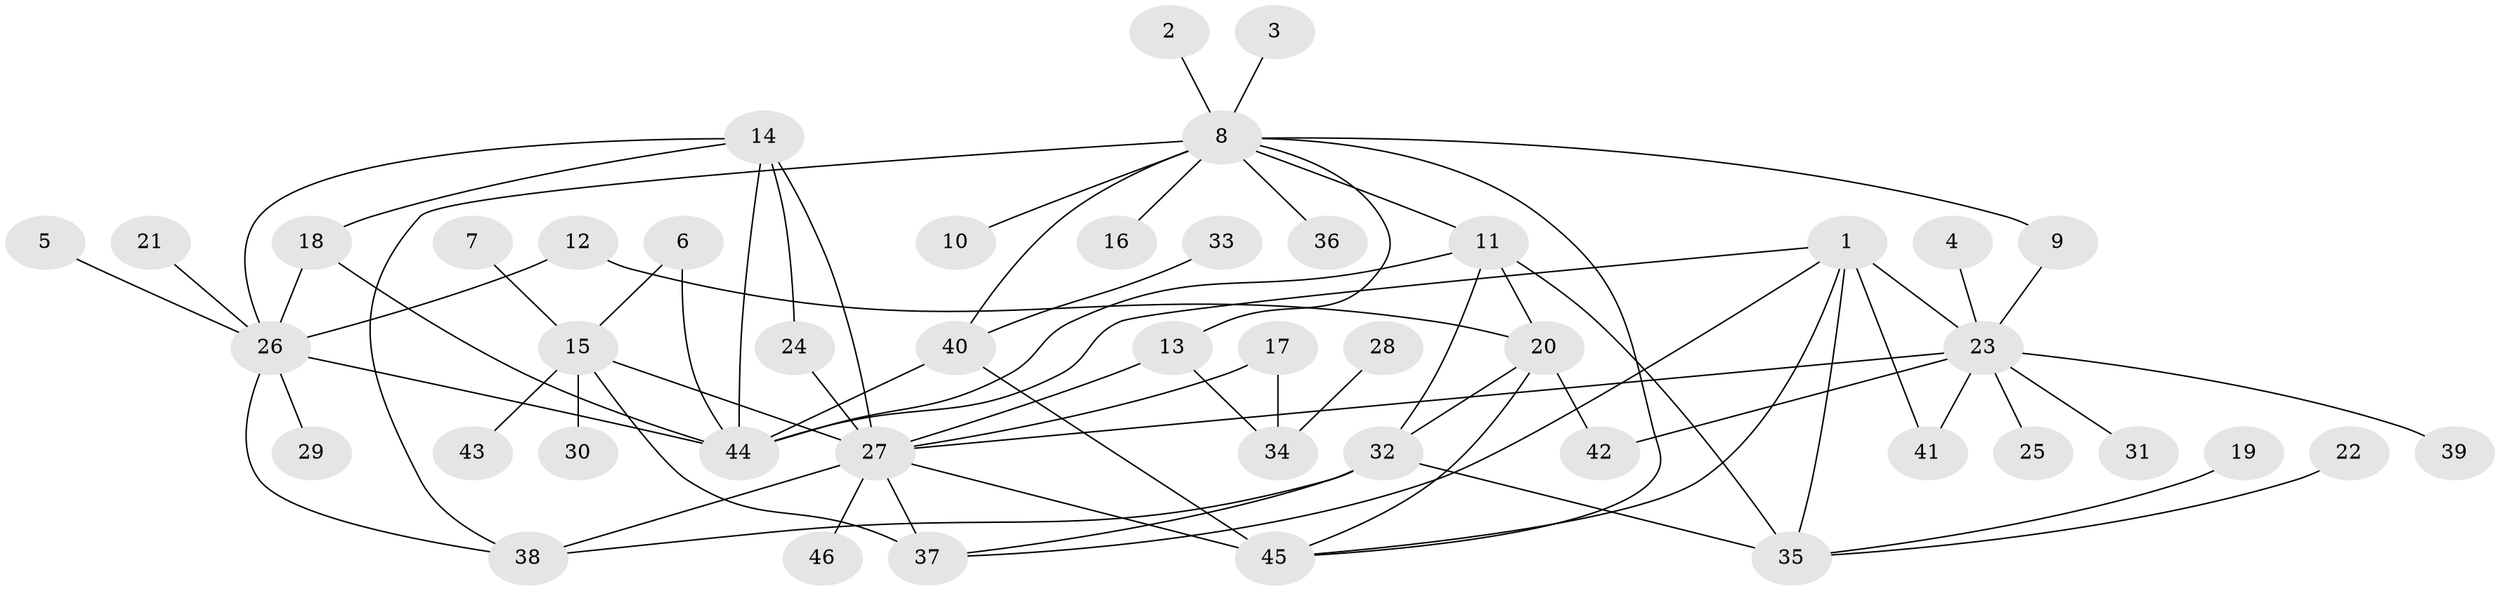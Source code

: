 // original degree distribution, {8: 0.03260869565217391, 5: 0.05434782608695652, 6: 0.043478260869565216, 3: 0.08695652173913043, 14: 0.010869565217391304, 13: 0.010869565217391304, 12: 0.010869565217391304, 4: 0.03260869565217391, 7: 0.010869565217391304, 10: 0.010869565217391304, 9: 0.010869565217391304, 1: 0.5434782608695652, 2: 0.14130434782608695}
// Generated by graph-tools (version 1.1) at 2025/02/03/09/25 03:02:49]
// undirected, 46 vertices, 71 edges
graph export_dot {
graph [start="1"]
  node [color=gray90,style=filled];
  1;
  2;
  3;
  4;
  5;
  6;
  7;
  8;
  9;
  10;
  11;
  12;
  13;
  14;
  15;
  16;
  17;
  18;
  19;
  20;
  21;
  22;
  23;
  24;
  25;
  26;
  27;
  28;
  29;
  30;
  31;
  32;
  33;
  34;
  35;
  36;
  37;
  38;
  39;
  40;
  41;
  42;
  43;
  44;
  45;
  46;
  1 -- 23 [weight=2.0];
  1 -- 35 [weight=1.0];
  1 -- 37 [weight=1.0];
  1 -- 41 [weight=2.0];
  1 -- 44 [weight=1.0];
  1 -- 45 [weight=1.0];
  2 -- 8 [weight=1.0];
  3 -- 8 [weight=1.0];
  4 -- 23 [weight=1.0];
  5 -- 26 [weight=1.0];
  6 -- 15 [weight=1.0];
  6 -- 44 [weight=1.0];
  7 -- 15 [weight=1.0];
  8 -- 9 [weight=1.0];
  8 -- 10 [weight=1.0];
  8 -- 11 [weight=1.0];
  8 -- 13 [weight=1.0];
  8 -- 16 [weight=1.0];
  8 -- 36 [weight=1.0];
  8 -- 38 [weight=1.0];
  8 -- 40 [weight=2.0];
  8 -- 45 [weight=1.0];
  9 -- 23 [weight=1.0];
  11 -- 20 [weight=1.0];
  11 -- 32 [weight=2.0];
  11 -- 35 [weight=2.0];
  11 -- 44 [weight=1.0];
  12 -- 20 [weight=1.0];
  12 -- 26 [weight=1.0];
  13 -- 27 [weight=1.0];
  13 -- 34 [weight=1.0];
  14 -- 18 [weight=1.0];
  14 -- 24 [weight=1.0];
  14 -- 26 [weight=1.0];
  14 -- 27 [weight=1.0];
  14 -- 44 [weight=1.0];
  15 -- 27 [weight=2.0];
  15 -- 30 [weight=1.0];
  15 -- 37 [weight=2.0];
  15 -- 43 [weight=1.0];
  17 -- 27 [weight=1.0];
  17 -- 34 [weight=1.0];
  18 -- 26 [weight=1.0];
  18 -- 44 [weight=1.0];
  19 -- 35 [weight=1.0];
  20 -- 32 [weight=1.0];
  20 -- 42 [weight=1.0];
  20 -- 45 [weight=1.0];
  21 -- 26 [weight=1.0];
  22 -- 35 [weight=1.0];
  23 -- 25 [weight=1.0];
  23 -- 27 [weight=1.0];
  23 -- 31 [weight=1.0];
  23 -- 39 [weight=1.0];
  23 -- 41 [weight=1.0];
  23 -- 42 [weight=1.0];
  24 -- 27 [weight=1.0];
  26 -- 29 [weight=1.0];
  26 -- 38 [weight=1.0];
  26 -- 44 [weight=1.0];
  27 -- 37 [weight=1.0];
  27 -- 38 [weight=1.0];
  27 -- 45 [weight=1.0];
  27 -- 46 [weight=1.0];
  28 -- 34 [weight=1.0];
  32 -- 35 [weight=1.0];
  32 -- 37 [weight=1.0];
  32 -- 38 [weight=1.0];
  33 -- 40 [weight=1.0];
  40 -- 44 [weight=1.0];
  40 -- 45 [weight=2.0];
}
